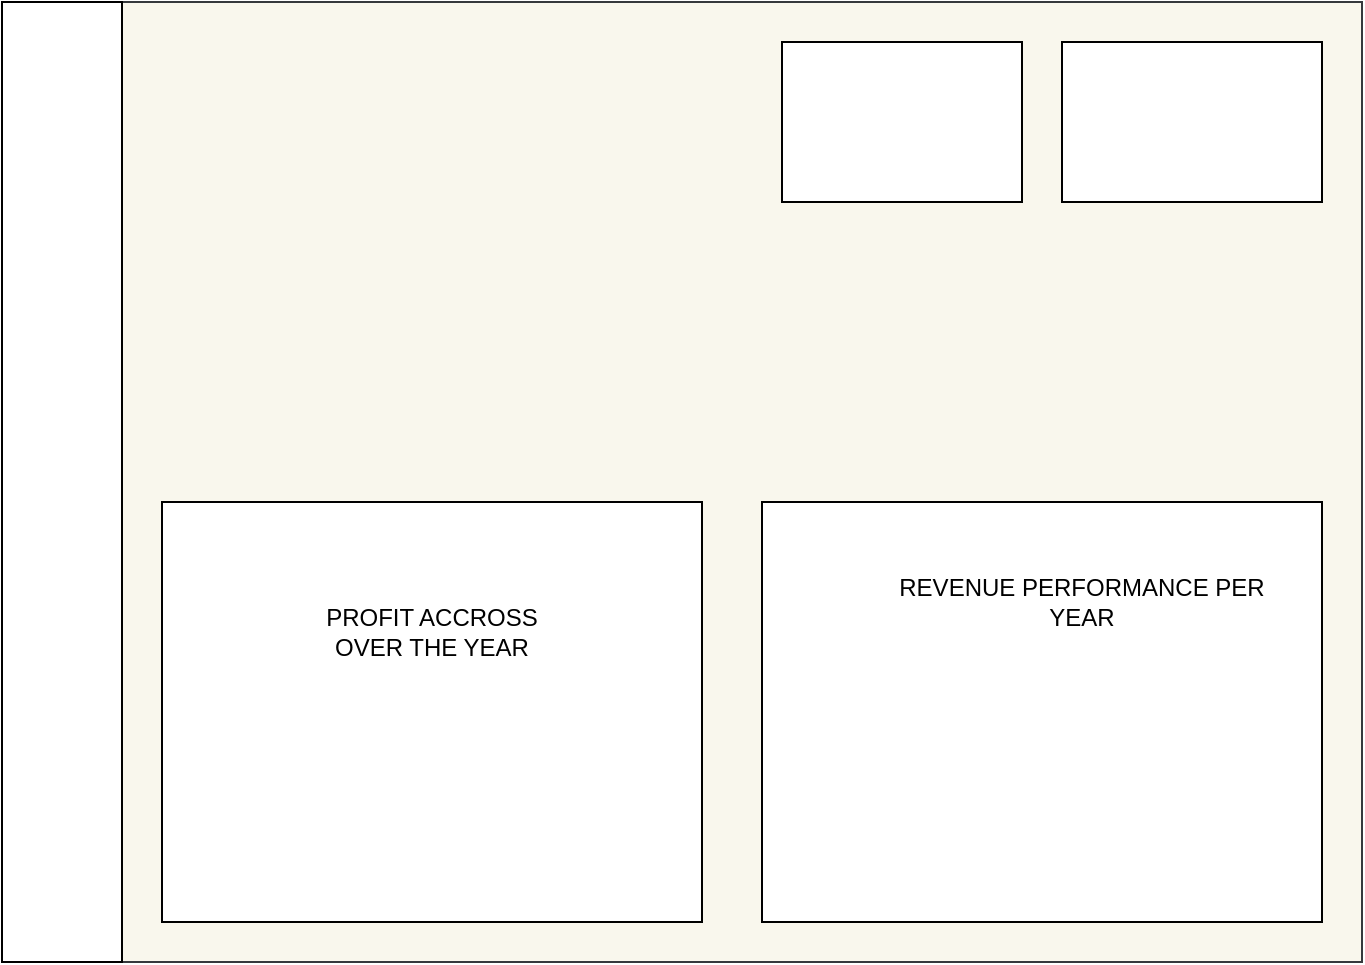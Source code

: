 <mxfile version="21.2.2" type="github" pages="2">
  <diagram name="Page-1" id="IOg-lXAIRSiLPFuE2EKe">
    <mxGraphModel dx="880" dy="484" grid="1" gridSize="10" guides="1" tooltips="1" connect="1" arrows="1" fold="1" page="1" pageScale="1" pageWidth="850" pageHeight="1100" math="0" shadow="0">
      <root>
        <mxCell id="0" />
        <mxCell id="1" parent="0" />
        <mxCell id="zCQAvS-pOLMWe_Iar6ZL-2" value="" style="rounded=0;whiteSpace=wrap;html=1;fillColor=#f9f7ed;strokeColor=#36393d;" vertex="1" parent="1">
          <mxGeometry x="80" y="40" width="680" height="480" as="geometry" />
        </mxCell>
        <mxCell id="zCQAvS-pOLMWe_Iar6ZL-4" value="" style="rounded=0;whiteSpace=wrap;html=1;" vertex="1" parent="1">
          <mxGeometry x="470" y="60" width="120" height="80" as="geometry" />
        </mxCell>
        <mxCell id="zCQAvS-pOLMWe_Iar6ZL-5" value="" style="rounded=0;whiteSpace=wrap;html=1;" vertex="1" parent="1">
          <mxGeometry x="610" y="60" width="130" height="80" as="geometry" />
        </mxCell>
        <mxCell id="zCQAvS-pOLMWe_Iar6ZL-6" value="" style="rounded=0;whiteSpace=wrap;html=1;" vertex="1" parent="1">
          <mxGeometry x="460" y="290" width="280" height="210" as="geometry" />
        </mxCell>
        <mxCell id="zCQAvS-pOLMWe_Iar6ZL-7" value="" style="rounded=0;whiteSpace=wrap;html=1;" vertex="1" parent="1">
          <mxGeometry x="80" y="40" width="60" height="480" as="geometry" />
        </mxCell>
        <mxCell id="zCQAvS-pOLMWe_Iar6ZL-8" value="" style="rounded=0;whiteSpace=wrap;html=1;" vertex="1" parent="1">
          <mxGeometry x="160" y="290" width="270" height="210" as="geometry" />
        </mxCell>
        <mxCell id="zCQAvS-pOLMWe_Iar6ZL-9" value="REVENUE PERFORMANCE PER YEAR" style="text;html=1;strokeColor=none;fillColor=none;align=center;verticalAlign=middle;whiteSpace=wrap;rounded=0;" vertex="1" parent="1">
          <mxGeometry x="510" y="330" width="220" height="20" as="geometry" />
        </mxCell>
        <mxCell id="zCQAvS-pOLMWe_Iar6ZL-10" value="PROFIT ACCROSS OVER THE YEAR" style="text;html=1;strokeColor=none;fillColor=none;align=center;verticalAlign=middle;whiteSpace=wrap;rounded=0;" vertex="1" parent="1">
          <mxGeometry x="225" y="340" width="140" height="30" as="geometry" />
        </mxCell>
      </root>
    </mxGraphModel>
  </diagram>
  <diagram name="Copy of Page-1" id="4ZlAIeUkRt-ddSMpUigh">
    <mxGraphModel dx="880" dy="484" grid="1" gridSize="10" guides="1" tooltips="1" connect="1" arrows="1" fold="1" page="1" pageScale="1" pageWidth="850" pageHeight="1100" math="0" shadow="0">
      <root>
        <mxCell id="NaI2W4js6MeCUPBTsbSh-0" />
        <mxCell id="NaI2W4js6MeCUPBTsbSh-1" parent="NaI2W4js6MeCUPBTsbSh-0" />
        <mxCell id="NaI2W4js6MeCUPBTsbSh-2" value="" style="rounded=0;whiteSpace=wrap;html=1;fillColor=#f9f7ed;strokeColor=#36393d;" vertex="1" parent="NaI2W4js6MeCUPBTsbSh-1">
          <mxGeometry x="80" y="40" width="680" height="480" as="geometry" />
        </mxCell>
        <mxCell id="NaI2W4js6MeCUPBTsbSh-3" value="" style="rounded=0;whiteSpace=wrap;html=1;" vertex="1" parent="NaI2W4js6MeCUPBTsbSh-1">
          <mxGeometry x="470" y="60" width="120" height="80" as="geometry" />
        </mxCell>
        <mxCell id="NaI2W4js6MeCUPBTsbSh-4" value="" style="rounded=0;whiteSpace=wrap;html=1;" vertex="1" parent="NaI2W4js6MeCUPBTsbSh-1">
          <mxGeometry x="610" y="60" width="130" height="80" as="geometry" />
        </mxCell>
        <mxCell id="NaI2W4js6MeCUPBTsbSh-5" value="" style="rounded=0;whiteSpace=wrap;html=1;" vertex="1" parent="NaI2W4js6MeCUPBTsbSh-1">
          <mxGeometry x="170" y="310" width="570" height="190" as="geometry" />
        </mxCell>
        <mxCell id="NaI2W4js6MeCUPBTsbSh-6" value="" style="rounded=0;whiteSpace=wrap;html=1;" vertex="1" parent="NaI2W4js6MeCUPBTsbSh-1">
          <mxGeometry x="80" y="40" width="60" height="480" as="geometry" />
        </mxCell>
        <mxCell id="NaI2W4js6MeCUPBTsbSh-7" value="" style="rounded=0;whiteSpace=wrap;html=1;" vertex="1" parent="NaI2W4js6MeCUPBTsbSh-1">
          <mxGeometry x="170" y="60" width="270" height="220" as="geometry" />
        </mxCell>
        <mxCell id="NaI2W4js6MeCUPBTsbSh-8" value="REVENUE PERFORMANCE PER YEAR" style="text;html=1;strokeColor=none;fillColor=none;align=center;verticalAlign=middle;whiteSpace=wrap;rounded=0;" vertex="1" parent="NaI2W4js6MeCUPBTsbSh-1">
          <mxGeometry x="160" y="320" width="220" height="20" as="geometry" />
        </mxCell>
        <mxCell id="NaI2W4js6MeCUPBTsbSh-9" value="PROFIT ACCROSS OVER THE YEAR" style="text;html=1;strokeColor=none;fillColor=none;align=center;verticalAlign=middle;whiteSpace=wrap;rounded=0;" vertex="1" parent="NaI2W4js6MeCUPBTsbSh-1">
          <mxGeometry x="180" y="70" width="140" height="30" as="geometry" />
        </mxCell>
      </root>
    </mxGraphModel>
  </diagram>
</mxfile>
